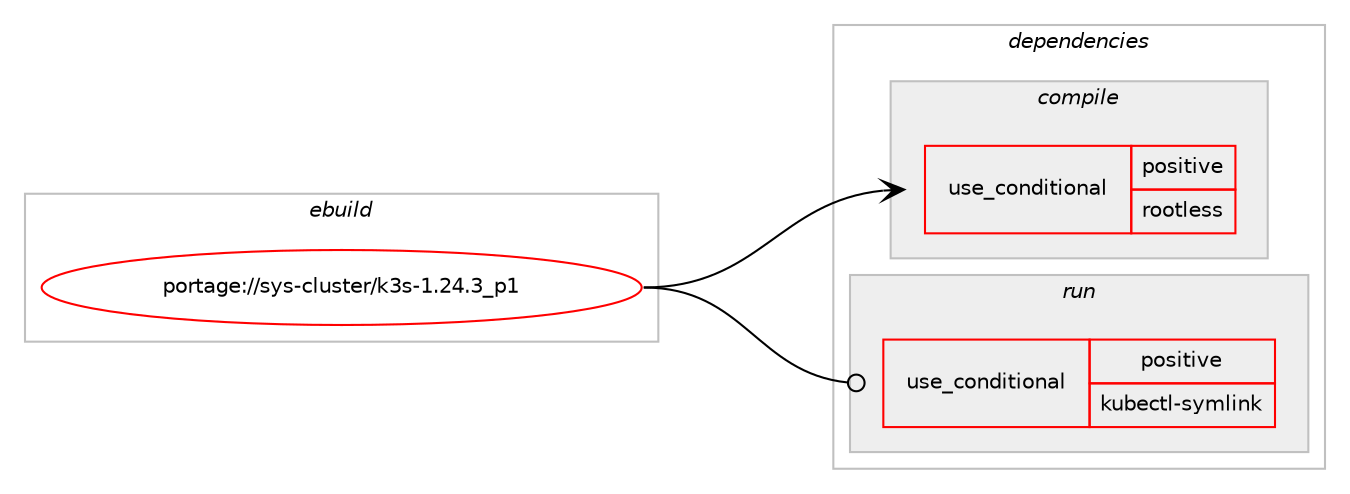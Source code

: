 digraph prolog {

# *************
# Graph options
# *************

newrank=true;
concentrate=true;
compound=true;
graph [rankdir=LR,fontname=Helvetica,fontsize=10,ranksep=1.5];#, ranksep=2.5, nodesep=0.2];
edge  [arrowhead=vee];
node  [fontname=Helvetica,fontsize=10];

# **********
# The ebuild
# **********

subgraph cluster_leftcol {
color=gray;
rank=same;
label=<<i>ebuild</i>>;
id [label="portage://sys-cluster/k3s-1.24.3_p1", color=red, width=4, href="../sys-cluster/k3s-1.24.3_p1.svg"];
}

# ****************
# The dependencies
# ****************

subgraph cluster_midcol {
color=gray;
label=<<i>dependencies</i>>;
subgraph cluster_compile {
fillcolor="#eeeeee";
style=filled;
label=<<i>compile</i>>;
subgraph cond207 {
dependency339 [label=<<TABLE BORDER="0" CELLBORDER="1" CELLSPACING="0" CELLPADDING="4"><TR><TD ROWSPAN="3" CELLPADDING="10">use_conditional</TD></TR><TR><TD>positive</TD></TR><TR><TD>rootless</TD></TR></TABLE>>, shape=none, color=red];
# *** BEGIN UNKNOWN DEPENDENCY TYPE (TODO) ***
# dependency339 -> package_dependency(portage://sys-cluster/k3s-1.24.3_p1,install,no,app-containers,slirp4netns,none,[,,],[],[])
# *** END UNKNOWN DEPENDENCY TYPE (TODO) ***

}
id:e -> dependency339:w [weight=20,style="solid",arrowhead="vee"];
# *** BEGIN UNKNOWN DEPENDENCY TYPE (TODO) ***
# id -> package_dependency(portage://sys-cluster/k3s-1.24.3_p1,install,no,app-misc,yq,none,[,,],[],[])
# *** END UNKNOWN DEPENDENCY TYPE (TODO) ***

# *** BEGIN UNKNOWN DEPENDENCY TYPE (TODO) ***
# id -> package_dependency(portage://sys-cluster/k3s-1.24.3_p1,install,no,net-firewall,conntrack-tools,none,[,,],[],[])
# *** END UNKNOWN DEPENDENCY TYPE (TODO) ***

# *** BEGIN UNKNOWN DEPENDENCY TYPE (TODO) ***
# id -> package_dependency(portage://sys-cluster/k3s-1.24.3_p1,install,no,sys-fs,btrfs-progs,none,[,,],[],[])
# *** END UNKNOWN DEPENDENCY TYPE (TODO) ***

}
subgraph cluster_compileandrun {
fillcolor="#eeeeee";
style=filled;
label=<<i>compile and run</i>>;
}
subgraph cluster_run {
fillcolor="#eeeeee";
style=filled;
label=<<i>run</i>>;
subgraph cond208 {
dependency340 [label=<<TABLE BORDER="0" CELLBORDER="1" CELLSPACING="0" CELLPADDING="4"><TR><TD ROWSPAN="3" CELLPADDING="10">use_conditional</TD></TR><TR><TD>positive</TD></TR><TR><TD>kubectl-symlink</TD></TR></TABLE>>, shape=none, color=red];
# *** BEGIN UNKNOWN DEPENDENCY TYPE (TODO) ***
# dependency340 -> package_dependency(portage://sys-cluster/k3s-1.24.3_p1,run,weak,sys-cluster,kubectl,none,[,,],[],[])
# *** END UNKNOWN DEPENDENCY TYPE (TODO) ***

}
id:e -> dependency340:w [weight=20,style="solid",arrowhead="odot"];
}
}

# **************
# The candidates
# **************

subgraph cluster_choices {
rank=same;
color=gray;
label=<<i>candidates</i>>;

}

}
